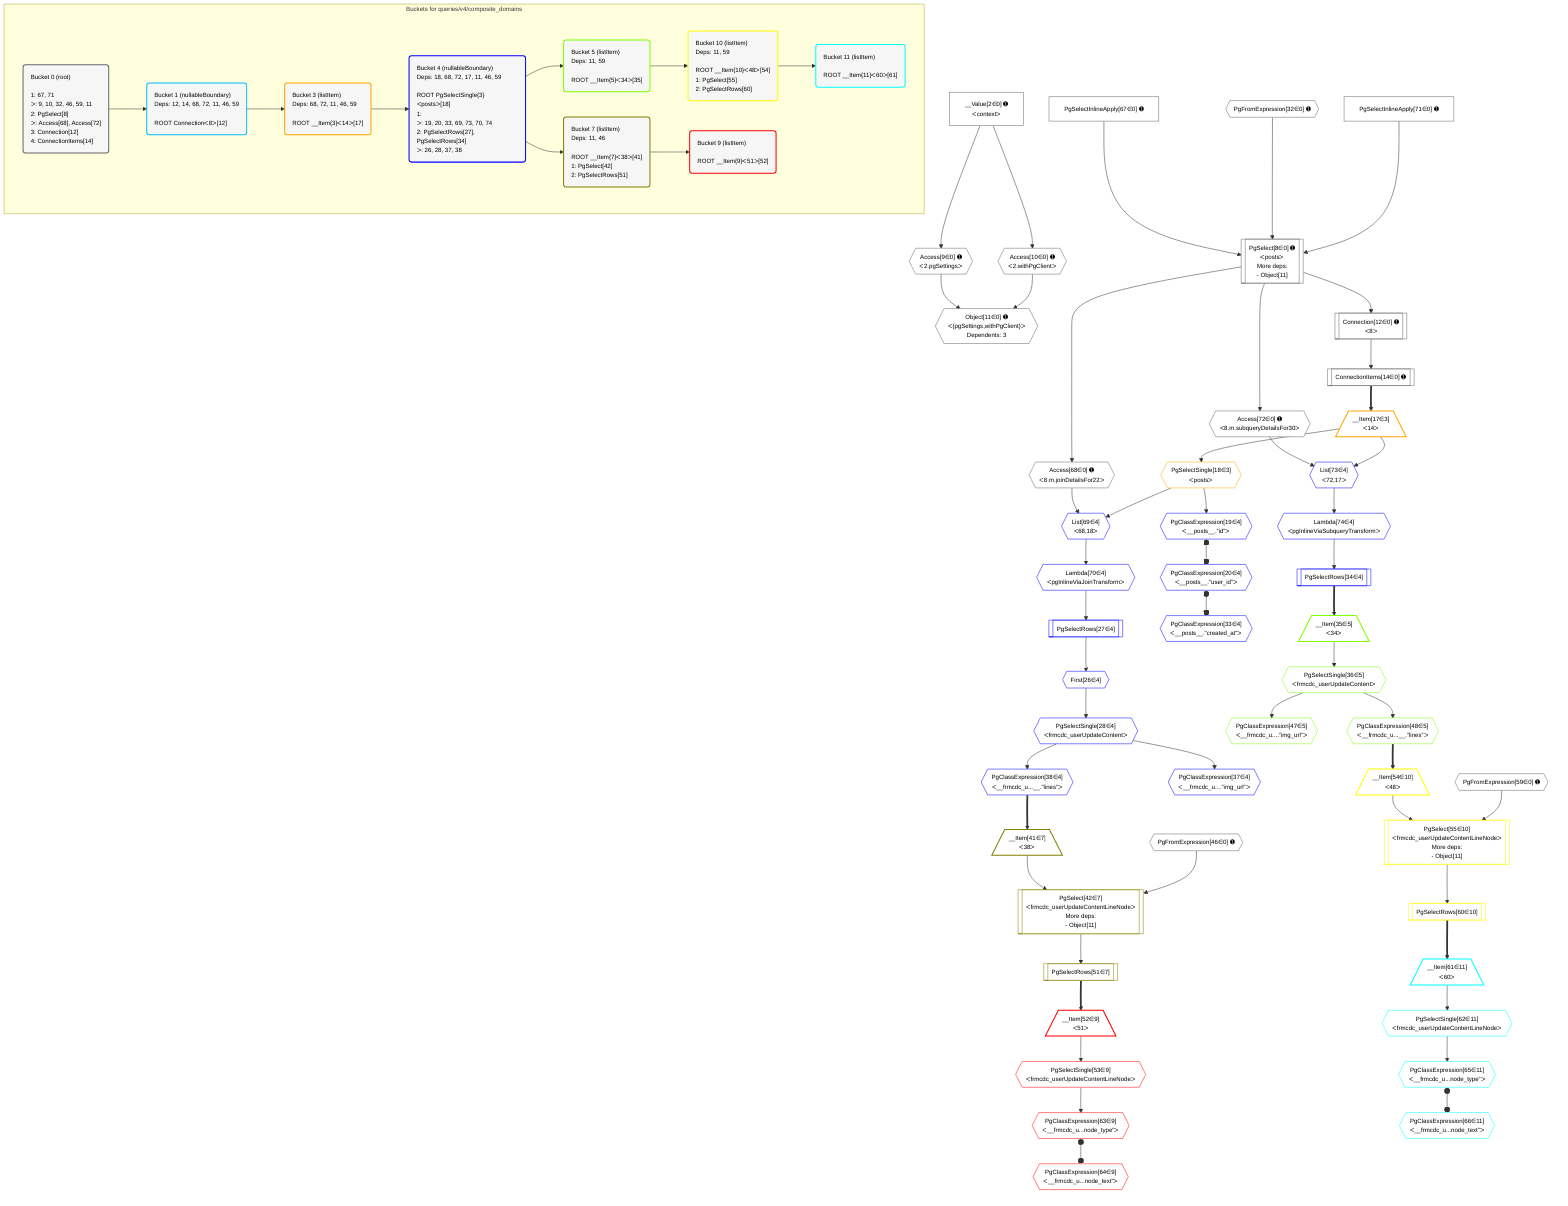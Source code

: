 %%{init: {'themeVariables': { 'fontSize': '12px'}}}%%
graph TD
    classDef path fill:#eee,stroke:#000,color:#000
    classDef plan fill:#fff,stroke-width:1px,color:#000
    classDef itemplan fill:#fff,stroke-width:2px,color:#000
    classDef unbatchedplan fill:#dff,stroke-width:1px,color:#000
    classDef sideeffectplan fill:#fcc,stroke-width:2px,color:#000
    classDef bucket fill:#f6f6f6,color:#000,stroke-width:2px,text-align:left

    subgraph "Buckets for queries/v4/composite_domains"
    Bucket0("Bucket 0 (root)<br /><br />1: 67, 71<br />ᐳ: 9, 10, 32, 46, 59, 11<br />2: PgSelect[8]<br />ᐳ: Access[68], Access[72]<br />3: Connection[12]<br />4: ConnectionItems[14]"):::bucket
    Bucket1("Bucket 1 (nullableBoundary)<br />Deps: 12, 14, 68, 72, 11, 46, 59<br /><br />ROOT Connectionᐸ8ᐳ[12]"):::bucket
    Bucket3("Bucket 3 (listItem)<br />Deps: 68, 72, 11, 46, 59<br /><br />ROOT __Item{3}ᐸ14ᐳ[17]"):::bucket
    Bucket4("Bucket 4 (nullableBoundary)<br />Deps: 18, 68, 72, 17, 11, 46, 59<br /><br />ROOT PgSelectSingle{3}ᐸpostsᐳ[18]<br />1: <br />ᐳ: 19, 20, 33, 69, 73, 70, 74<br />2: PgSelectRows[27], PgSelectRows[34]<br />ᐳ: 26, 28, 37, 38"):::bucket
    Bucket5("Bucket 5 (listItem)<br />Deps: 11, 59<br /><br />ROOT __Item{5}ᐸ34ᐳ[35]"):::bucket
    Bucket7("Bucket 7 (listItem)<br />Deps: 11, 46<br /><br />ROOT __Item{7}ᐸ38ᐳ[41]<br />1: PgSelect[42]<br />2: PgSelectRows[51]"):::bucket
    Bucket9("Bucket 9 (listItem)<br /><br />ROOT __Item{9}ᐸ51ᐳ[52]"):::bucket
    Bucket10("Bucket 10 (listItem)<br />Deps: 11, 59<br /><br />ROOT __Item{10}ᐸ48ᐳ[54]<br />1: PgSelect[55]<br />2: PgSelectRows[60]"):::bucket
    Bucket11("Bucket 11 (listItem)<br /><br />ROOT __Item{11}ᐸ60ᐳ[61]"):::bucket
    end
    Bucket0 --> Bucket1
    Bucket1 --> Bucket3
    Bucket3 --> Bucket4
    Bucket4 --> Bucket5 & Bucket7
    Bucket5 --> Bucket10
    Bucket7 --> Bucket9
    Bucket10 --> Bucket11

    %% plan dependencies
    PgSelect8[["PgSelect[8∈0] ➊<br />ᐸpostsᐳ<br />More deps:<br />- Object[11]"]]:::plan
    PgSelectInlineApply67["PgSelectInlineApply[67∈0] ➊"]:::plan
    PgFromExpression32{{"PgFromExpression[32∈0] ➊"}}:::plan
    PgSelectInlineApply71["PgSelectInlineApply[71∈0] ➊"]:::plan
    PgSelectInlineApply67 & PgFromExpression32 & PgSelectInlineApply71 --> PgSelect8
    Object11{{"Object[11∈0] ➊<br />ᐸ{pgSettings,withPgClient}ᐳ<br />Dependents: 3"}}:::plan
    Access9{{"Access[9∈0] ➊<br />ᐸ2.pgSettingsᐳ"}}:::plan
    Access10{{"Access[10∈0] ➊<br />ᐸ2.withPgClientᐳ"}}:::plan
    Access9 & Access10 --> Object11
    __Value2["__Value[2∈0] ➊<br />ᐸcontextᐳ"]:::plan
    __Value2 --> Access9
    __Value2 --> Access10
    Connection12[["Connection[12∈0] ➊<br />ᐸ8ᐳ"]]:::plan
    PgSelect8 --> Connection12
    ConnectionItems14[["ConnectionItems[14∈0] ➊"]]:::plan
    Connection12 --> ConnectionItems14
    Access68{{"Access[68∈0] ➊<br />ᐸ8.m.joinDetailsFor22ᐳ"}}:::plan
    PgSelect8 --> Access68
    Access72{{"Access[72∈0] ➊<br />ᐸ8.m.subqueryDetailsFor30ᐳ"}}:::plan
    PgSelect8 --> Access72
    PgFromExpression46{{"PgFromExpression[46∈0] ➊"}}:::plan
    PgFromExpression59{{"PgFromExpression[59∈0] ➊"}}:::plan
    __Item17[/"__Item[17∈3]<br />ᐸ14ᐳ"\]:::itemplan
    ConnectionItems14 ==> __Item17
    PgSelectSingle18{{"PgSelectSingle[18∈3]<br />ᐸpostsᐳ"}}:::plan
    __Item17 --> PgSelectSingle18
    List69{{"List[69∈4]<br />ᐸ68,18ᐳ"}}:::plan
    Access68 & PgSelectSingle18 --> List69
    List73{{"List[73∈4]<br />ᐸ72,17ᐳ"}}:::plan
    Access72 & __Item17 --> List73
    PgClassExpression19{{"PgClassExpression[19∈4]<br />ᐸ__posts__.”id”ᐳ"}}:::plan
    PgSelectSingle18 --> PgClassExpression19
    PgClassExpression20{{"PgClassExpression[20∈4]<br />ᐸ__posts__.”user_id”ᐳ"}}:::plan
    PgClassExpression19 o--o PgClassExpression20
    First26{{"First[26∈4]"}}:::plan
    PgSelectRows27[["PgSelectRows[27∈4]"]]:::plan
    PgSelectRows27 --> First26
    Lambda70{{"Lambda[70∈4]<br />ᐸpgInlineViaJoinTransformᐳ"}}:::plan
    Lambda70 --> PgSelectRows27
    PgSelectSingle28{{"PgSelectSingle[28∈4]<br />ᐸfrmcdc_userUpdateContentᐳ"}}:::plan
    First26 --> PgSelectSingle28
    PgClassExpression33{{"PgClassExpression[33∈4]<br />ᐸ__posts__.”created_at”ᐳ"}}:::plan
    PgClassExpression20 o--o PgClassExpression33
    PgSelectRows34[["PgSelectRows[34∈4]"]]:::plan
    Lambda74{{"Lambda[74∈4]<br />ᐸpgInlineViaSubqueryTransformᐳ"}}:::plan
    Lambda74 --> PgSelectRows34
    PgClassExpression37{{"PgClassExpression[37∈4]<br />ᐸ__frmcdc_u....”img_url”ᐳ"}}:::plan
    PgSelectSingle28 --> PgClassExpression37
    PgClassExpression38{{"PgClassExpression[38∈4]<br />ᐸ__frmcdc_u...__.”lines”ᐳ"}}:::plan
    PgSelectSingle28 --> PgClassExpression38
    List69 --> Lambda70
    List73 --> Lambda74
    __Item35[/"__Item[35∈5]<br />ᐸ34ᐳ"\]:::itemplan
    PgSelectRows34 ==> __Item35
    PgSelectSingle36{{"PgSelectSingle[36∈5]<br />ᐸfrmcdc_userUpdateContentᐳ"}}:::plan
    __Item35 --> PgSelectSingle36
    PgClassExpression47{{"PgClassExpression[47∈5]<br />ᐸ__frmcdc_u....”img_url”ᐳ"}}:::plan
    PgSelectSingle36 --> PgClassExpression47
    PgClassExpression48{{"PgClassExpression[48∈5]<br />ᐸ__frmcdc_u...__.”lines”ᐳ"}}:::plan
    PgSelectSingle36 --> PgClassExpression48
    PgSelect42[["PgSelect[42∈7]<br />ᐸfrmcdc_userUpdateContentLineNodeᐳ<br />More deps:<br />- Object[11]"]]:::plan
    __Item41[/"__Item[41∈7]<br />ᐸ38ᐳ"\]:::itemplan
    __Item41 & PgFromExpression46 --> PgSelect42
    PgClassExpression38 ==> __Item41
    PgSelectRows51[["PgSelectRows[51∈7]"]]:::plan
    PgSelect42 --> PgSelectRows51
    __Item52[/"__Item[52∈9]<br />ᐸ51ᐳ"\]:::itemplan
    PgSelectRows51 ==> __Item52
    PgSelectSingle53{{"PgSelectSingle[53∈9]<br />ᐸfrmcdc_userUpdateContentLineNodeᐳ"}}:::plan
    __Item52 --> PgSelectSingle53
    PgClassExpression63{{"PgClassExpression[63∈9]<br />ᐸ__frmcdc_u...node_type”ᐳ"}}:::plan
    PgSelectSingle53 --> PgClassExpression63
    PgClassExpression64{{"PgClassExpression[64∈9]<br />ᐸ__frmcdc_u...node_text”ᐳ"}}:::plan
    PgClassExpression63 o--o PgClassExpression64
    PgSelect55[["PgSelect[55∈10]<br />ᐸfrmcdc_userUpdateContentLineNodeᐳ<br />More deps:<br />- Object[11]"]]:::plan
    __Item54[/"__Item[54∈10]<br />ᐸ48ᐳ"\]:::itemplan
    __Item54 & PgFromExpression59 --> PgSelect55
    PgClassExpression48 ==> __Item54
    PgSelectRows60[["PgSelectRows[60∈10]"]]:::plan
    PgSelect55 --> PgSelectRows60
    __Item61[/"__Item[61∈11]<br />ᐸ60ᐳ"\]:::itemplan
    PgSelectRows60 ==> __Item61
    PgSelectSingle62{{"PgSelectSingle[62∈11]<br />ᐸfrmcdc_userUpdateContentLineNodeᐳ"}}:::plan
    __Item61 --> PgSelectSingle62
    PgClassExpression65{{"PgClassExpression[65∈11]<br />ᐸ__frmcdc_u...node_type”ᐳ"}}:::plan
    PgSelectSingle62 --> PgClassExpression65
    PgClassExpression66{{"PgClassExpression[66∈11]<br />ᐸ__frmcdc_u...node_text”ᐳ"}}:::plan
    PgClassExpression65 o--o PgClassExpression66

    %% define steps
    classDef bucket0 stroke:#696969
    class Bucket0,__Value2,PgSelect8,Access9,Access10,Object11,Connection12,ConnectionItems14,PgFromExpression32,PgFromExpression46,PgFromExpression59,PgSelectInlineApply67,Access68,PgSelectInlineApply71,Access72 bucket0
    classDef bucket1 stroke:#00bfff
    class Bucket1 bucket1
    classDef bucket3 stroke:#ffa500
    class Bucket3,__Item17,PgSelectSingle18 bucket3
    classDef bucket4 stroke:#0000ff
    class Bucket4,PgClassExpression19,PgClassExpression20,First26,PgSelectRows27,PgSelectSingle28,PgClassExpression33,PgSelectRows34,PgClassExpression37,PgClassExpression38,List69,Lambda70,List73,Lambda74 bucket4
    classDef bucket5 stroke:#7fff00
    class Bucket5,__Item35,PgSelectSingle36,PgClassExpression47,PgClassExpression48 bucket5
    classDef bucket7 stroke:#808000
    class Bucket7,__Item41,PgSelect42,PgSelectRows51 bucket7
    classDef bucket9 stroke:#ff0000
    class Bucket9,__Item52,PgSelectSingle53,PgClassExpression63,PgClassExpression64 bucket9
    classDef bucket10 stroke:#ffff00
    class Bucket10,__Item54,PgSelect55,PgSelectRows60 bucket10
    classDef bucket11 stroke:#00ffff
    class Bucket11,__Item61,PgSelectSingle62,PgClassExpression65,PgClassExpression66 bucket11